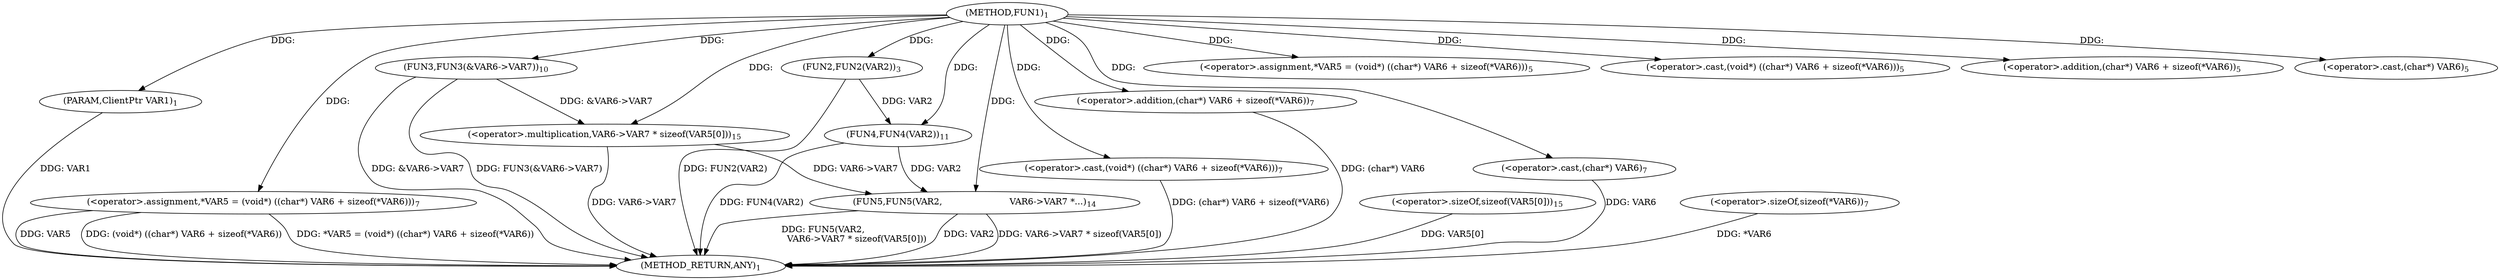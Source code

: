 digraph "FUN1" {  
"8" [label = <(METHOD,FUN1)<SUB>1</SUB>> ]
"56" [label = <(METHOD_RETURN,ANY)<SUB>1</SUB>> ]
"9" [label = <(PARAM,ClientPtr VAR1)<SUB>1</SUB>> ]
"11" [label = <(FUN2,FUN2(VAR2))<SUB>3</SUB>> ]
"15" [label = <(&lt;operator&gt;.assignment,*VAR5 = (void*) ((char*) VAR6 + sizeof(*VAR6)))<SUB>5</SUB>> ]
"28" [label = <(&lt;operator&gt;.assignment,*VAR5 = (void*) ((char*) VAR6 + sizeof(*VAR6)))<SUB>7</SUB>> ]
"39" [label = <(FUN3,FUN3(&amp;VAR6-&gt;VAR7))<SUB>10</SUB>> ]
"44" [label = <(FUN4,FUN4(VAR2))<SUB>11</SUB>> ]
"46" [label = <(FUN5,FUN5(VAR2,
                        VAR6-&gt;VAR7 *...)<SUB>14</SUB>> ]
"17" [label = <(&lt;operator&gt;.cast,(void*) ((char*) VAR6 + sizeof(*VAR6)))<SUB>5</SUB>> ]
"30" [label = <(&lt;operator&gt;.cast,(void*) ((char*) VAR6 + sizeof(*VAR6)))<SUB>7</SUB>> ]
"48" [label = <(&lt;operator&gt;.multiplication,VAR6-&gt;VAR7 * sizeof(VAR5[0]))<SUB>15</SUB>> ]
"19" [label = <(&lt;operator&gt;.addition,(char*) VAR6 + sizeof(*VAR6))<SUB>5</SUB>> ]
"32" [label = <(&lt;operator&gt;.addition,(char*) VAR6 + sizeof(*VAR6))<SUB>7</SUB>> ]
"52" [label = <(&lt;operator&gt;.sizeOf,sizeof(VAR5[0]))<SUB>15</SUB>> ]
"20" [label = <(&lt;operator&gt;.cast,(char*) VAR6)<SUB>5</SUB>> ]
"33" [label = <(&lt;operator&gt;.cast,(char*) VAR6)<SUB>7</SUB>> ]
"36" [label = <(&lt;operator&gt;.sizeOf,sizeof(*VAR6))<SUB>7</SUB>> ]
  "9" -> "56"  [ label = "DDG: VAR1"] 
  "11" -> "56"  [ label = "DDG: FUN2(VAR2)"] 
  "28" -> "56"  [ label = "DDG: VAR5"] 
  "33" -> "56"  [ label = "DDG: VAR6"] 
  "32" -> "56"  [ label = "DDG: (char*) VAR6"] 
  "36" -> "56"  [ label = "DDG: *VAR6"] 
  "30" -> "56"  [ label = "DDG: (char*) VAR6 + sizeof(*VAR6)"] 
  "28" -> "56"  [ label = "DDG: (void*) ((char*) VAR6 + sizeof(*VAR6))"] 
  "28" -> "56"  [ label = "DDG: *VAR5 = (void*) ((char*) VAR6 + sizeof(*VAR6))"] 
  "39" -> "56"  [ label = "DDG: &amp;VAR6-&gt;VAR7"] 
  "39" -> "56"  [ label = "DDG: FUN3(&amp;VAR6-&gt;VAR7)"] 
  "44" -> "56"  [ label = "DDG: FUN4(VAR2)"] 
  "46" -> "56"  [ label = "DDG: VAR2"] 
  "48" -> "56"  [ label = "DDG: VAR6-&gt;VAR7"] 
  "52" -> "56"  [ label = "DDG: VAR5[0]"] 
  "46" -> "56"  [ label = "DDG: VAR6-&gt;VAR7 * sizeof(VAR5[0])"] 
  "46" -> "56"  [ label = "DDG: FUN5(VAR2,
                        VAR6-&gt;VAR7 * sizeof(VAR5[0]))"] 
  "8" -> "9"  [ label = "DDG: "] 
  "8" -> "15"  [ label = "DDG: "] 
  "8" -> "28"  [ label = "DDG: "] 
  "8" -> "11"  [ label = "DDG: "] 
  "8" -> "39"  [ label = "DDG: "] 
  "11" -> "44"  [ label = "DDG: VAR2"] 
  "8" -> "44"  [ label = "DDG: "] 
  "44" -> "46"  [ label = "DDG: VAR2"] 
  "8" -> "46"  [ label = "DDG: "] 
  "48" -> "46"  [ label = "DDG: VAR6-&gt;VAR7"] 
  "8" -> "17"  [ label = "DDG: "] 
  "8" -> "30"  [ label = "DDG: "] 
  "39" -> "48"  [ label = "DDG: &amp;VAR6-&gt;VAR7"] 
  "8" -> "48"  [ label = "DDG: "] 
  "8" -> "19"  [ label = "DDG: "] 
  "8" -> "32"  [ label = "DDG: "] 
  "8" -> "20"  [ label = "DDG: "] 
  "8" -> "33"  [ label = "DDG: "] 
}
